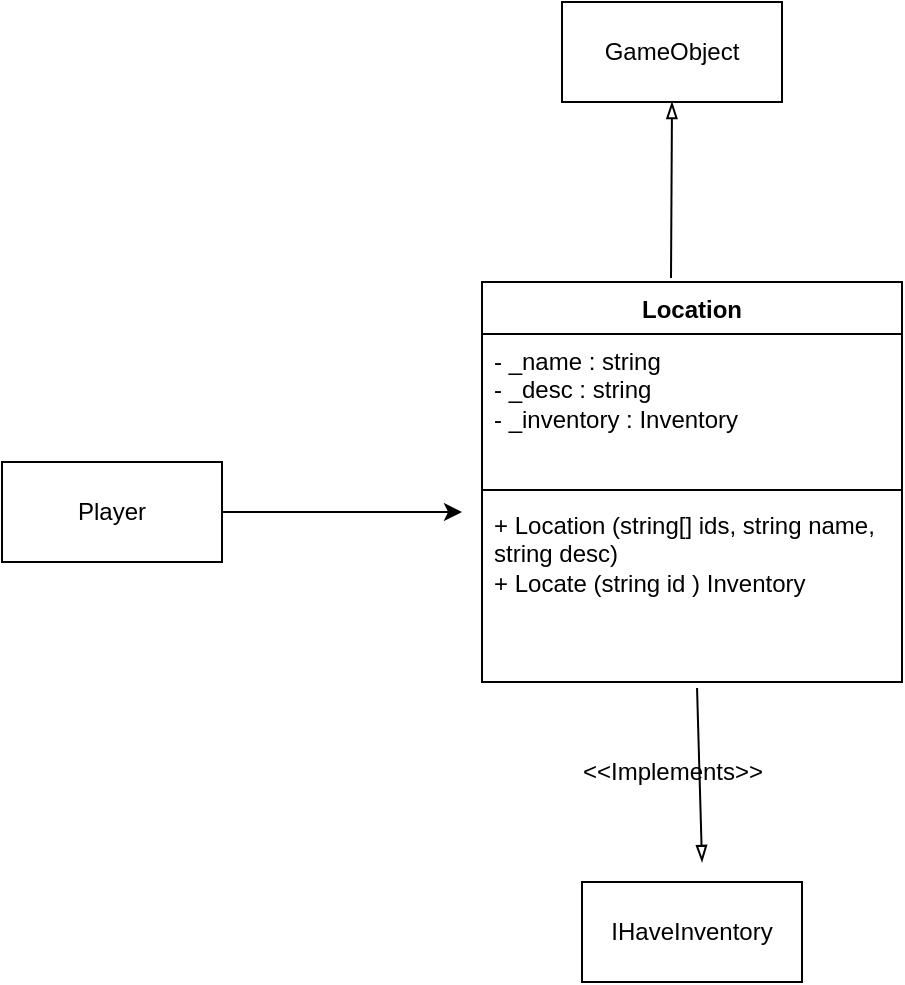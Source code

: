 <mxfile version="22.0.5" type="device">
  <diagram name="Page-1" id="nfglLp3CFmyNXDylWXbX">
    <mxGraphModel dx="1063" dy="708" grid="1" gridSize="10" guides="1" tooltips="1" connect="1" arrows="1" fold="1" page="1" pageScale="1" pageWidth="850" pageHeight="1100" math="0" shadow="0">
      <root>
        <mxCell id="0" />
        <mxCell id="1" parent="0" />
        <mxCell id="wlST2WekwycRIo_dFifn-1" value="Location" style="swimlane;fontStyle=1;align=center;verticalAlign=top;childLayout=stackLayout;horizontal=1;startSize=26;horizontalStack=0;resizeParent=1;resizeParentMax=0;resizeLast=0;collapsible=1;marginBottom=0;whiteSpace=wrap;html=1;" vertex="1" parent="1">
          <mxGeometry x="420" y="480" width="210" height="200" as="geometry" />
        </mxCell>
        <mxCell id="wlST2WekwycRIo_dFifn-2" value="- _name : string&lt;br&gt;- _desc : string&lt;br&gt;- _inventory : Inventory" style="text;strokeColor=none;fillColor=none;align=left;verticalAlign=top;spacingLeft=4;spacingRight=4;overflow=hidden;rotatable=0;points=[[0,0.5],[1,0.5]];portConstraint=eastwest;whiteSpace=wrap;html=1;" vertex="1" parent="wlST2WekwycRIo_dFifn-1">
          <mxGeometry y="26" width="210" height="74" as="geometry" />
        </mxCell>
        <mxCell id="wlST2WekwycRIo_dFifn-3" value="" style="line;strokeWidth=1;fillColor=none;align=left;verticalAlign=middle;spacingTop=-1;spacingLeft=3;spacingRight=3;rotatable=0;labelPosition=right;points=[];portConstraint=eastwest;strokeColor=inherit;" vertex="1" parent="wlST2WekwycRIo_dFifn-1">
          <mxGeometry y="100" width="210" height="8" as="geometry" />
        </mxCell>
        <mxCell id="wlST2WekwycRIo_dFifn-4" value="+ Location (string[] ids, string name, string desc)&lt;br&gt;+ Locate (string id ) Inventory" style="text;strokeColor=none;fillColor=none;align=left;verticalAlign=top;spacingLeft=4;spacingRight=4;overflow=hidden;rotatable=0;points=[[0,0.5],[1,0.5]];portConstraint=eastwest;whiteSpace=wrap;html=1;" vertex="1" parent="wlST2WekwycRIo_dFifn-1">
          <mxGeometry y="108" width="210" height="92" as="geometry" />
        </mxCell>
        <mxCell id="wlST2WekwycRIo_dFifn-13" style="edgeStyle=orthogonalEdgeStyle;rounded=0;orthogonalLoop=1;jettySize=auto;html=1;" edge="1" parent="1" source="wlST2WekwycRIo_dFifn-9">
          <mxGeometry relative="1" as="geometry">
            <mxPoint x="410" y="595" as="targetPoint" />
          </mxGeometry>
        </mxCell>
        <mxCell id="wlST2WekwycRIo_dFifn-9" value="Player" style="html=1;whiteSpace=wrap;" vertex="1" parent="1">
          <mxGeometry x="180" y="570" width="110" height="50" as="geometry" />
        </mxCell>
        <mxCell id="wlST2WekwycRIo_dFifn-10" value="IHaveInventory" style="html=1;whiteSpace=wrap;" vertex="1" parent="1">
          <mxGeometry x="470" y="780" width="110" height="50" as="geometry" />
        </mxCell>
        <mxCell id="wlST2WekwycRIo_dFifn-11" value="" style="endArrow=blockThin;html=1;rounded=0;endFill=0;exitX=0.512;exitY=1.033;exitDx=0;exitDy=0;exitPerimeter=0;" edge="1" parent="1" source="wlST2WekwycRIo_dFifn-4">
          <mxGeometry width="50" height="50" relative="1" as="geometry">
            <mxPoint x="530" y="700" as="sourcePoint" />
            <mxPoint x="530" y="770" as="targetPoint" />
          </mxGeometry>
        </mxCell>
        <mxCell id="wlST2WekwycRIo_dFifn-12" value="&amp;lt;&amp;lt;Implements&amp;gt;&amp;gt;" style="text;html=1;align=center;verticalAlign=middle;resizable=0;points=[];autosize=1;strokeColor=none;fillColor=none;" vertex="1" parent="1">
          <mxGeometry x="460" y="710" width="110" height="30" as="geometry" />
        </mxCell>
        <mxCell id="wlST2WekwycRIo_dFifn-14" value="GameObject" style="html=1;whiteSpace=wrap;" vertex="1" parent="1">
          <mxGeometry x="460" y="340" width="110" height="50" as="geometry" />
        </mxCell>
        <mxCell id="wlST2WekwycRIo_dFifn-15" value="" style="endArrow=blockThin;html=1;rounded=0;endFill=0;entryX=0.5;entryY=1;entryDx=0;entryDy=0;exitX=0.45;exitY=-0.01;exitDx=0;exitDy=0;exitPerimeter=0;" edge="1" parent="1" source="wlST2WekwycRIo_dFifn-1" target="wlST2WekwycRIo_dFifn-14">
          <mxGeometry width="50" height="50" relative="1" as="geometry">
            <mxPoint x="538" y="693" as="sourcePoint" />
            <mxPoint x="535" y="770" as="targetPoint" />
          </mxGeometry>
        </mxCell>
      </root>
    </mxGraphModel>
  </diagram>
</mxfile>
